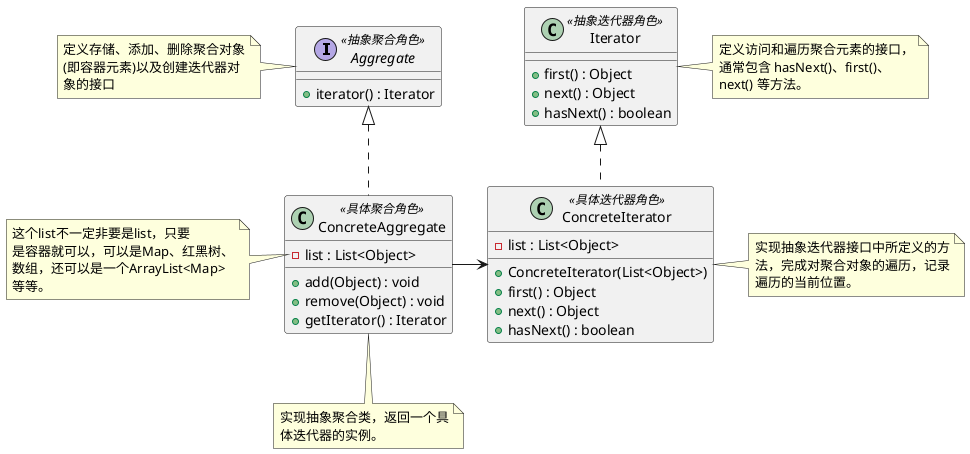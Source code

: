 @startuml

interface Aggregate <<抽象聚合角色>> {
    + iterator() : Iterator
}
note left of Aggregate
    定义存储、添加、删除聚合对象
    (即容器元素)以及创建迭代器对
    象的接口
end note


class ConcreteAggregate <<具体聚合角色>> implements Aggregate {
    - list : List<Object>
    + add(Object) : void
    + remove(Object) : void
    + getIterator() : Iterator
}
note bottom of ConcreteAggregate
    实现抽象聚合类，返回一个具
    体迭代器的实例。
end note

note left of ConcreteAggregate::list
    这个list不一定非要是list，只要
    是容器就可以，可以是Map、红黑树、
    数组，还可以是一个ArrayList<Map>
    等等。
end note




class Iterator <<抽象迭代器角色>> {
    + first() : Object
    + next() : Object
    + hasNext() : boolean
}
note right of Iterator
    定义访问和遍历聚合元素的接口，
    通常包含 hasNext()、first()、
    next() 等方法。
end note


class ConcreteIterator <<具体迭代器角色>> implements Iterator {
    - list : List<Object>
    + ConcreteIterator(List<Object>)
    + first() : Object
    + next() : Object
    + hasNext() : boolean
}
note right of ConcreteIterator
    实现抽象迭代器接口中所定义的方
    法，完成对聚合对象的遍历，记录
    遍历的当前位置。
end note



ConcreteAggregate -> ConcreteIterator
@enduml















